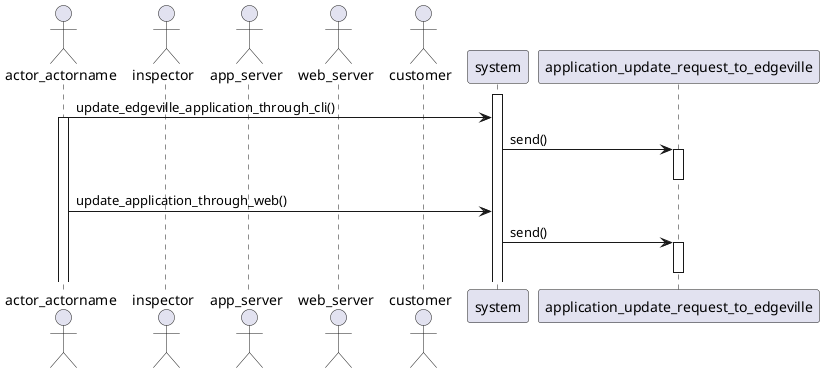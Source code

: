 @startuml
actor actor_actorname
actor inspector
actor app_server
actor web_server
actor customer
participant system
activate system
actor_actorname -> system: update_edgeville_application_through_cli()
activate actor_actorname
participant application_update_request_to_edgeville
system -> application_update_request_to_edgeville: send()
activate application_update_request_to_edgeville
deactivate application_update_request_to_edgeville
actor_actorname -> system: update_application_through_web()
system -> application_update_request_to_edgeville: send()
activate application_update_request_to_edgeville
deactivate application_update_request_to_edgeville
@enduml
